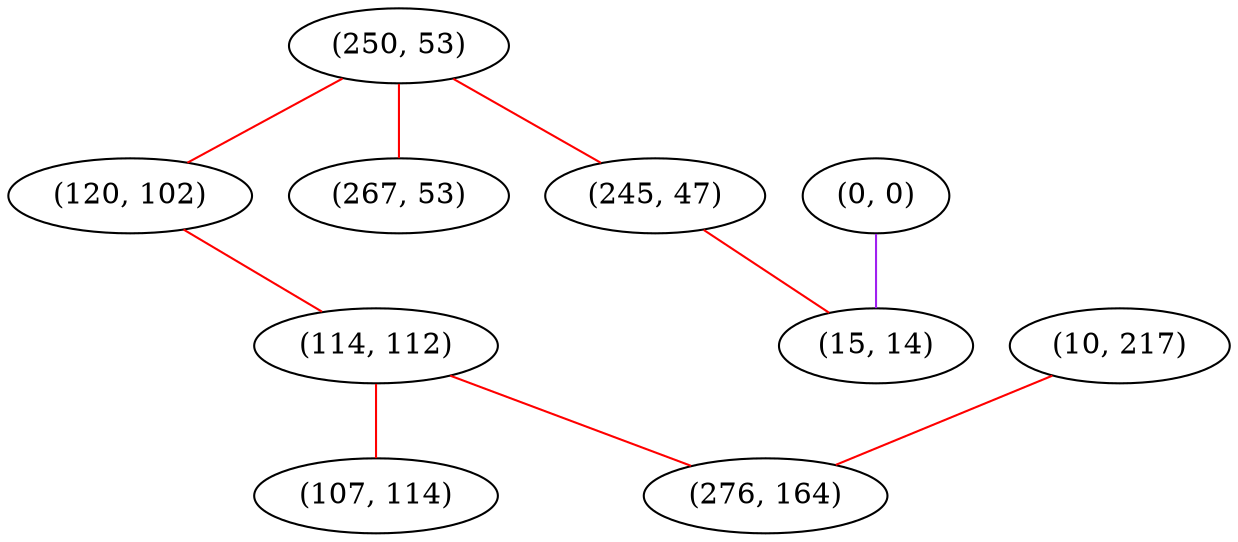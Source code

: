 graph "" {
"(250, 53)";
"(245, 47)";
"(120, 102)";
"(10, 217)";
"(114, 112)";
"(0, 0)";
"(267, 53)";
"(107, 114)";
"(276, 164)";
"(15, 14)";
"(250, 53)" -- "(120, 102)"  [color=red, key=0, weight=1];
"(250, 53)" -- "(245, 47)"  [color=red, key=0, weight=1];
"(250, 53)" -- "(267, 53)"  [color=red, key=0, weight=1];
"(245, 47)" -- "(15, 14)"  [color=red, key=0, weight=1];
"(120, 102)" -- "(114, 112)"  [color=red, key=0, weight=1];
"(10, 217)" -- "(276, 164)"  [color=red, key=0, weight=1];
"(114, 112)" -- "(107, 114)"  [color=red, key=0, weight=1];
"(114, 112)" -- "(276, 164)"  [color=red, key=0, weight=1];
"(0, 0)" -- "(15, 14)"  [color=purple, key=0, weight=4];
}
